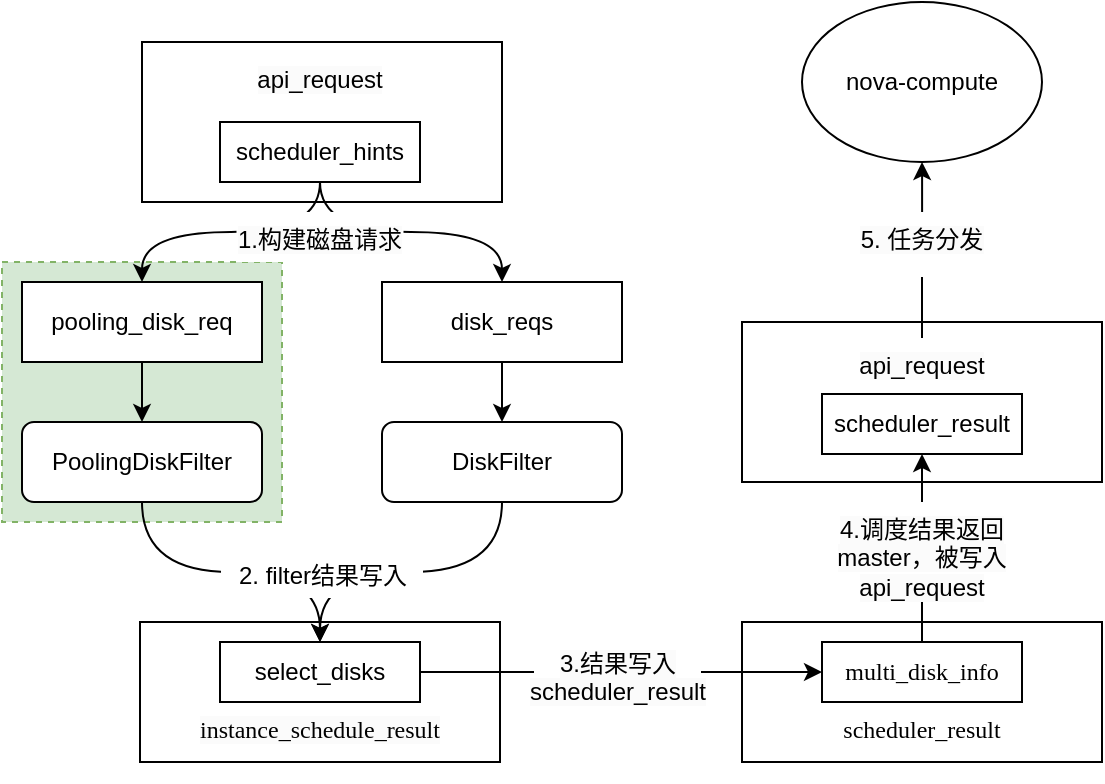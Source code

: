 <mxfile version="21.0.2" type="github">
  <diagram name="第 1 页" id="BzzHqqcvCMcl7D8UJXnb">
    <mxGraphModel dx="1657" dy="446" grid="1" gridSize="10" guides="1" tooltips="1" connect="1" arrows="1" fold="1" page="1" pageScale="1" pageWidth="827" pageHeight="1169" math="0" shadow="0">
      <root>
        <mxCell id="0" />
        <mxCell id="1" parent="0" />
        <mxCell id="WGEDC44piUNgmNHtaHlk-28" value="&lt;p style=&quot;margin: 0px; font-variant-numeric: normal; font-variant-east-asian: normal; font-stretch: normal; line-height: normal; font-family: &amp;quot;PingFang SC&amp;quot;; text-align: start;&quot; class=&quot;p1&quot;&gt;&lt;br&gt;&lt;/p&gt;" style="rounded=0;whiteSpace=wrap;html=1;" vertex="1" parent="1">
          <mxGeometry x="-11" y="370" width="180" height="70" as="geometry" />
        </mxCell>
        <mxCell id="WGEDC44piUNgmNHtaHlk-22" value="" style="rounded=0;whiteSpace=wrap;html=1;fillColor=#d5e8d4;strokeColor=#82b366;dashed=1;" vertex="1" parent="1">
          <mxGeometry x="-80" y="190" width="140" height="130" as="geometry" />
        </mxCell>
        <mxCell id="WGEDC44piUNgmNHtaHlk-1" value="" style="rounded=0;whiteSpace=wrap;html=1;" vertex="1" parent="1">
          <mxGeometry x="-10" y="80" width="180" height="80" as="geometry" />
        </mxCell>
        <mxCell id="WGEDC44piUNgmNHtaHlk-13" value="" style="edgeStyle=orthogonalEdgeStyle;rounded=0;orthogonalLoop=1;jettySize=auto;html=1;" edge="1" parent="1" source="WGEDC44piUNgmNHtaHlk-2" target="WGEDC44piUNgmNHtaHlk-9">
          <mxGeometry relative="1" as="geometry" />
        </mxCell>
        <mxCell id="WGEDC44piUNgmNHtaHlk-2" value="pooling_disk_req" style="rounded=0;whiteSpace=wrap;html=1;" vertex="1" parent="1">
          <mxGeometry x="-70" y="200" width="120" height="40" as="geometry" />
        </mxCell>
        <mxCell id="WGEDC44piUNgmNHtaHlk-31" style="edgeStyle=orthogonalEdgeStyle;rounded=0;orthogonalLoop=1;jettySize=auto;html=1;entryX=0.5;entryY=0;entryDx=0;entryDy=0;curved=1;" edge="1" parent="1" source="WGEDC44piUNgmNHtaHlk-8" target="WGEDC44piUNgmNHtaHlk-29">
          <mxGeometry relative="1" as="geometry" />
        </mxCell>
        <mxCell id="WGEDC44piUNgmNHtaHlk-8" value="&lt;h3 style=&quot;text-align: left; padding-left: 0px; font-size: 12px;&quot; data-slate-node=&quot;element&quot; data-indent=&quot;0&quot; data-uuid=&quot;cea87ff0-bbfe-11ed-9027-53a240076980&quot; data-morpho-type=&quot;heading&quot; class=&quot;mp-heading&quot;&gt;&lt;span style=&quot;font-weight: normal; font-size: 12px;&quot;&gt;DiskFilter&lt;/span&gt;&lt;/h3&gt;" style="rounded=1;whiteSpace=wrap;html=1;fontSize=12;" vertex="1" parent="1">
          <mxGeometry x="110" y="270" width="120" height="40" as="geometry" />
        </mxCell>
        <mxCell id="WGEDC44piUNgmNHtaHlk-30" style="edgeStyle=orthogonalEdgeStyle;rounded=0;orthogonalLoop=1;jettySize=auto;html=1;entryX=0.5;entryY=0;entryDx=0;entryDy=0;curved=1;" edge="1" parent="1" source="WGEDC44piUNgmNHtaHlk-9" target="WGEDC44piUNgmNHtaHlk-29">
          <mxGeometry relative="1" as="geometry" />
        </mxCell>
        <mxCell id="WGEDC44piUNgmNHtaHlk-9" value="&lt;h3 style=&quot;text-align: left; padding-left: 0px; font-size: 12px;&quot; data-slate-node=&quot;element&quot; data-indent=&quot;0&quot; data-uuid=&quot;cea87ff0-bbfe-11ed-9027-53a240076980&quot; data-morpho-type=&quot;heading&quot; class=&quot;mp-heading&quot;&gt;&lt;span style=&quot;font-weight: normal; font-size: 12px;&quot;&gt;PoolingDiskFilter&lt;/span&gt;&lt;/h3&gt;" style="rounded=1;whiteSpace=wrap;html=1;fontSize=12;" vertex="1" parent="1">
          <mxGeometry x="-70" y="270" width="120" height="40" as="geometry" />
        </mxCell>
        <mxCell id="WGEDC44piUNgmNHtaHlk-14" value="" style="edgeStyle=orthogonalEdgeStyle;rounded=0;orthogonalLoop=1;jettySize=auto;html=1;" edge="1" parent="1" source="WGEDC44piUNgmNHtaHlk-11" target="WGEDC44piUNgmNHtaHlk-8">
          <mxGeometry relative="1" as="geometry" />
        </mxCell>
        <mxCell id="WGEDC44piUNgmNHtaHlk-11" value="disk_reqs" style="rounded=0;whiteSpace=wrap;html=1;" vertex="1" parent="1">
          <mxGeometry x="110" y="200" width="120" height="40" as="geometry" />
        </mxCell>
        <mxCell id="WGEDC44piUNgmNHtaHlk-16" style="edgeStyle=orthogonalEdgeStyle;rounded=0;orthogonalLoop=1;jettySize=auto;html=1;exitX=0.5;exitY=1;exitDx=0;exitDy=0;entryX=0.5;entryY=0;entryDx=0;entryDy=0;elbow=vertical;curved=1;" edge="1" parent="1" source="WGEDC44piUNgmNHtaHlk-15" target="WGEDC44piUNgmNHtaHlk-2">
          <mxGeometry relative="1" as="geometry" />
        </mxCell>
        <mxCell id="WGEDC44piUNgmNHtaHlk-17" style="edgeStyle=orthogonalEdgeStyle;rounded=0;orthogonalLoop=1;jettySize=auto;html=1;entryX=0.5;entryY=0;entryDx=0;entryDy=0;curved=1;" edge="1" parent="1" source="WGEDC44piUNgmNHtaHlk-15" target="WGEDC44piUNgmNHtaHlk-11">
          <mxGeometry relative="1" as="geometry" />
        </mxCell>
        <mxCell id="WGEDC44piUNgmNHtaHlk-20" value="&lt;span style=&quot;color: rgb(0, 0, 0); font-family: Helvetica; font-size: 12px; font-style: normal; font-variant-ligatures: normal; font-variant-caps: normal; font-weight: 400; letter-spacing: normal; orphans: 2; text-indent: 0px; text-transform: none; widows: 2; word-spacing: 0px; -webkit-text-stroke-width: 0px; background-color: rgb(251, 251, 251); text-decoration-thickness: initial; text-decoration-style: initial; text-decoration-color: initial; float: none; display: inline !important;&quot;&gt;1.构建磁盘请求&lt;/span&gt;" style="text;whiteSpace=wrap;html=1;align=center;fillColor=default;" vertex="1" parent="1">
          <mxGeometry x="37.25" y="165" width="83.5" height="25" as="geometry" />
        </mxCell>
        <mxCell id="WGEDC44piUNgmNHtaHlk-15" value="scheduler_hints" style="rounded=0;whiteSpace=wrap;html=1;" vertex="1" parent="1">
          <mxGeometry x="29" y="120" width="100" height="30" as="geometry" />
        </mxCell>
        <mxCell id="WGEDC44piUNgmNHtaHlk-29" value="select_disks" style="rounded=0;whiteSpace=wrap;html=1;" vertex="1" parent="1">
          <mxGeometry x="29" y="380" width="100" height="30" as="geometry" />
        </mxCell>
        <mxCell id="WGEDC44piUNgmNHtaHlk-32" value="2. filter结果写入" style="text;whiteSpace=wrap;html=1;align=center;fillColor=default;" vertex="1" parent="1">
          <mxGeometry x="29.5" y="333" width="101" height="25" as="geometry" />
        </mxCell>
        <mxCell id="WGEDC44piUNgmNHtaHlk-33" value="&lt;span style=&quot;color: rgb(0, 0, 0); font-family: Helvetica; font-size: 12px; font-style: normal; font-variant-ligatures: normal; font-variant-caps: normal; font-weight: 400; letter-spacing: normal; orphans: 2; text-indent: 0px; text-transform: none; widows: 2; word-spacing: 0px; -webkit-text-stroke-width: 0px; background-color: rgb(251, 251, 251); text-decoration-thickness: initial; text-decoration-style: initial; text-decoration-color: initial; float: none; display: inline !important;&quot;&gt;api_request&lt;/span&gt;" style="text;whiteSpace=wrap;html=1;align=center;" vertex="1" parent="1">
          <mxGeometry x="29" y="85" width="100" height="40" as="geometry" />
        </mxCell>
        <mxCell id="WGEDC44piUNgmNHtaHlk-34" value="&lt;span style=&quot;color: rgb(0, 0, 0); font-family: &amp;quot;PingFang SC&amp;quot;; font-size: 12px; font-style: normal; font-variant-ligatures: normal; font-variant-caps: normal; font-weight: 400; letter-spacing: normal; orphans: 2; text-indent: 0px; text-transform: none; widows: 2; word-spacing: 0px; -webkit-text-stroke-width: 0px; background-color: rgb(251, 251, 251); text-decoration-thickness: initial; text-decoration-style: initial; text-decoration-color: initial; float: none; display: inline !important;&quot;&gt;instance_schedule_result&lt;/span&gt;" style="text;whiteSpace=wrap;html=1;align=center;" vertex="1" parent="1">
          <mxGeometry x="-6" y="410" width="170" height="40" as="geometry" />
        </mxCell>
        <mxCell id="WGEDC44piUNgmNHtaHlk-35" value="&lt;p style=&quot;margin: 0px; font-variant-numeric: normal; font-variant-east-asian: normal; font-stretch: normal; line-height: normal; font-family: &amp;quot;PingFang SC&amp;quot;; text-align: start;&quot; class=&quot;p1&quot;&gt;&lt;br&gt;&lt;/p&gt;" style="rounded=0;whiteSpace=wrap;html=1;" vertex="1" parent="1">
          <mxGeometry x="290" y="370" width="180" height="70" as="geometry" />
        </mxCell>
        <mxCell id="WGEDC44piUNgmNHtaHlk-36" value="&lt;p style=&quot;margin: 0px; font-variant-numeric: normal; font-variant-east-asian: normal; font-stretch: normal; line-height: normal; font-family: &amp;quot;PingFang SC&amp;quot;; text-align: start;&quot; class=&quot;p1&quot;&gt;&lt;font style=&quot;font-size: 12px;&quot;&gt;multi_disk_info&lt;/font&gt;&lt;/p&gt;" style="rounded=0;whiteSpace=wrap;html=1;" vertex="1" parent="1">
          <mxGeometry x="330" y="380" width="100" height="30" as="geometry" />
        </mxCell>
        <mxCell id="WGEDC44piUNgmNHtaHlk-37" value="&lt;p style=&quot;margin: 0px; font-variant-numeric: normal; font-variant-east-asian: normal; font-stretch: normal; line-height: normal; font-family: &amp;quot;PingFang SC&amp;quot;; text-align: start;&quot; class=&quot;p1&quot;&gt;scheduler_result&lt;br&gt;&lt;/p&gt;" style="text;whiteSpace=wrap;html=1;align=center;" vertex="1" parent="1">
          <mxGeometry x="295" y="410" width="170" height="40" as="geometry" />
        </mxCell>
        <mxCell id="WGEDC44piUNgmNHtaHlk-38" style="edgeStyle=orthogonalEdgeStyle;rounded=0;orthogonalLoop=1;jettySize=auto;html=1;exitX=1;exitY=0.5;exitDx=0;exitDy=0;entryX=0;entryY=0.5;entryDx=0;entryDy=0;curved=1;" edge="1" parent="1" source="WGEDC44piUNgmNHtaHlk-29" target="WGEDC44piUNgmNHtaHlk-36">
          <mxGeometry relative="1" as="geometry" />
        </mxCell>
        <mxCell id="WGEDC44piUNgmNHtaHlk-56" value="" style="rounded=0;whiteSpace=wrap;html=1;" vertex="1" parent="1">
          <mxGeometry x="290" y="220" width="180" height="80" as="geometry" />
        </mxCell>
        <mxCell id="WGEDC44piUNgmNHtaHlk-61" style="edgeStyle=orthogonalEdgeStyle;rounded=0;orthogonalLoop=1;jettySize=auto;html=1;entryX=0.5;entryY=1;entryDx=0;entryDy=0;startArrow=none;" edge="1" parent="1" source="WGEDC44piUNgmNHtaHlk-72" target="WGEDC44piUNgmNHtaHlk-70">
          <mxGeometry relative="1" as="geometry">
            <mxPoint x="380" y="180" as="targetPoint" />
          </mxGeometry>
        </mxCell>
        <mxCell id="WGEDC44piUNgmNHtaHlk-58" value="&lt;span style=&quot;color: rgb(0, 0, 0); font-family: Helvetica; font-size: 12px; font-style: normal; font-variant-ligatures: normal; font-variant-caps: normal; font-weight: 400; letter-spacing: normal; orphans: 2; text-indent: 0px; text-transform: none; widows: 2; word-spacing: 0px; -webkit-text-stroke-width: 0px; background-color: rgb(251, 251, 251); text-decoration-thickness: initial; text-decoration-style: initial; text-decoration-color: initial; float: none; display: inline !important;&quot;&gt;api_request&lt;/span&gt;" style="text;whiteSpace=wrap;html=1;align=center;" vertex="1" parent="1">
          <mxGeometry x="330" y="228" width="100" height="40" as="geometry" />
        </mxCell>
        <mxCell id="WGEDC44piUNgmNHtaHlk-59" value="scheduler_result" style="rounded=0;whiteSpace=wrap;html=1;" vertex="1" parent="1">
          <mxGeometry x="330" y="256" width="100" height="30" as="geometry" />
        </mxCell>
        <mxCell id="WGEDC44piUNgmNHtaHlk-60" style="edgeStyle=orthogonalEdgeStyle;rounded=0;orthogonalLoop=1;jettySize=auto;html=1;entryX=0.5;entryY=1;entryDx=0;entryDy=0;startArrow=none;" edge="1" parent="1" source="WGEDC44piUNgmNHtaHlk-67" target="WGEDC44piUNgmNHtaHlk-59">
          <mxGeometry relative="1" as="geometry" />
        </mxCell>
        <mxCell id="WGEDC44piUNgmNHtaHlk-63" value="&lt;span style=&quot;color: rgb(0, 0, 0); font-family: Helvetica; font-size: 12px; font-style: normal; font-variant-ligatures: normal; font-variant-caps: normal; font-weight: 400; letter-spacing: normal; orphans: 2; text-indent: 0px; text-transform: none; widows: 2; word-spacing: 0px; -webkit-text-stroke-width: 0px; background-color: rgb(251, 251, 251); text-decoration-thickness: initial; text-decoration-style: initial; text-decoration-color: initial; float: none; display: inline !important;&quot;&gt;3.结果写入&lt;br style=&quot;border-color: var(--border-color);&quot;&gt;scheduler_result&lt;br&gt;&lt;/span&gt;" style="text;whiteSpace=wrap;html=1;align=center;fillColor=default;" vertex="1" parent="1">
          <mxGeometry x="186" y="377" width="83.5" height="33" as="geometry" />
        </mxCell>
        <mxCell id="WGEDC44piUNgmNHtaHlk-68" value="" style="edgeStyle=orthogonalEdgeStyle;rounded=0;orthogonalLoop=1;jettySize=auto;html=1;entryX=0.5;entryY=1;entryDx=0;entryDy=0;endArrow=none;" edge="1" parent="1" source="WGEDC44piUNgmNHtaHlk-36" target="WGEDC44piUNgmNHtaHlk-67">
          <mxGeometry relative="1" as="geometry">
            <mxPoint x="380" y="380" as="sourcePoint" />
            <mxPoint x="380" y="286" as="targetPoint" />
          </mxGeometry>
        </mxCell>
        <mxCell id="WGEDC44piUNgmNHtaHlk-67" value="&lt;span style=&quot;color: rgb(0, 0, 0); font-family: Helvetica; font-size: 12px; font-style: normal; font-variant-ligatures: normal; font-variant-caps: normal; font-weight: 400; letter-spacing: normal; orphans: 2; text-indent: 0px; text-transform: none; widows: 2; word-spacing: 0px; -webkit-text-stroke-width: 0px; background-color: rgb(251, 251, 251); text-decoration-thickness: initial; text-decoration-style: initial; text-decoration-color: initial; float: none; display: inline !important;&quot;&gt;4.调度结果返回master，被写入api_request&lt;br&gt;&lt;/span&gt;" style="text;whiteSpace=wrap;html=1;align=center;fillColor=default;" vertex="1" parent="1">
          <mxGeometry x="324.12" y="310" width="111.75" height="40" as="geometry" />
        </mxCell>
        <mxCell id="WGEDC44piUNgmNHtaHlk-70" value="nova-compute" style="ellipse;whiteSpace=wrap;html=1;" vertex="1" parent="1">
          <mxGeometry x="320" y="60" width="120" height="80" as="geometry" />
        </mxCell>
        <mxCell id="WGEDC44piUNgmNHtaHlk-73" value="" style="edgeStyle=orthogonalEdgeStyle;rounded=0;orthogonalLoop=1;jettySize=auto;html=1;entryX=0.5;entryY=1;entryDx=0;entryDy=0;endArrow=none;" edge="1" parent="1" source="WGEDC44piUNgmNHtaHlk-58" target="WGEDC44piUNgmNHtaHlk-72">
          <mxGeometry relative="1" as="geometry">
            <mxPoint x="380" y="140" as="targetPoint" />
            <mxPoint x="380" y="228" as="sourcePoint" />
          </mxGeometry>
        </mxCell>
        <mxCell id="WGEDC44piUNgmNHtaHlk-72" value="&lt;span style=&quot;color: rgb(0, 0, 0); font-family: Helvetica; font-size: 12px; font-style: normal; font-variant-ligatures: normal; font-variant-caps: normal; font-weight: 400; letter-spacing: normal; orphans: 2; text-indent: 0px; text-transform: none; widows: 2; word-spacing: 0px; -webkit-text-stroke-width: 0px; background-color: rgb(251, 251, 251); text-decoration-thickness: initial; text-decoration-style: initial; text-decoration-color: initial; float: none; display: inline !important;&quot;&gt;5. 任务分发&lt;br&gt;&lt;/span&gt;" style="text;whiteSpace=wrap;html=1;align=center;fillColor=default;" vertex="1" parent="1">
          <mxGeometry x="338.25" y="165" width="83.5" height="32.5" as="geometry" />
        </mxCell>
      </root>
    </mxGraphModel>
  </diagram>
</mxfile>

